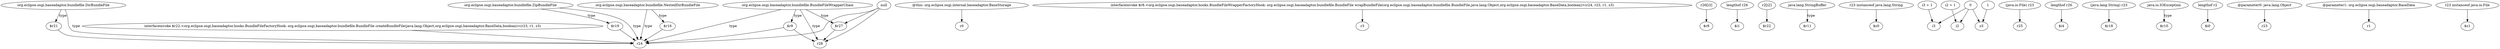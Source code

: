digraph g {
0[label="org.eclipse.osgi.baseadaptor.bundlefile.NestedDirBundleFile"]
1[label="$r16"]
0->1[label="type"]
2[label="@this: org.eclipse.osgi.internal.baseadaptor.BaseStorage"]
3[label="r0"]
2->3[label=""]
4[label="org.eclipse.osgi.baseadaptor.bundlefile.ZipBundleFile"]
5[label="r24"]
4->5[label="type"]
6[label="$r27"]
7[label="r28"]
6->7[label=""]
0->5[label="type"]
8[label="interfaceinvoke $r8.<org.eclipse.osgi.baseadaptor.hooks.BundleFileWrapperFactoryHook: org.eclipse.osgi.baseadaptor.bundlefile.BundleFile wrapBundleFile(org.eclipse.osgi.baseadaptor.bundlefile.BundleFile,java.lang.Object,org.eclipse.osgi.baseadaptor.BaseData,boolean)>(r24, r23, r1, z3)"]
9[label="r3"]
8->9[label=""]
10[label="org.eclipse.osgi.baseadaptor.bundlefile.DirBundleFile"]
11[label="$r21"]
10->11[label="type"]
12[label="$r19"]
12->5[label=""]
13[label="r26[i3]"]
14[label="$r8"]
13->14[label=""]
1->5[label=""]
15[label="interfaceinvoke $r22.<org.eclipse.osgi.baseadaptor.hooks.BundleFileFactoryHook: org.eclipse.osgi.baseadaptor.bundlefile.BundleFile createBundleFile(java.lang.Object,org.eclipse.osgi.baseadaptor.BaseData,boolean)>(r23, r1, z3)"]
15->5[label=""]
16[label="lengthof r26"]
17[label="$i1"]
16->17[label=""]
18[label="r2[i2]"]
19[label="$r22"]
18->19[label=""]
11->5[label=""]
20[label="java.lang.StringBuffer"]
21[label="$r11"]
20->21[label="type"]
4->12[label="type"]
22[label="$r9"]
22->5[label=""]
23[label="r23 instanceof java.lang.String"]
24[label="$z0"]
23->24[label=""]
25[label="i3 + 1"]
26[label="i3"]
25->26[label=""]
27[label="org.eclipse.osgi.baseadaptor.bundlefile.BundleFileWrapperChain"]
27->5[label="type"]
28[label="(java.io.File) r23"]
29[label="r25"]
28->29[label=""]
30[label="lengthof r26"]
31[label="$i4"]
30->31[label=""]
32[label="(java.lang.String) r23"]
33[label="$r18"]
32->33[label=""]
34[label="0"]
35[label="z3"]
34->35[label=""]
36[label="1"]
36->35[label=""]
37[label="i2 + 1"]
38[label="i2"]
37->38[label=""]
39[label="java.io.IOException"]
40[label="$r10"]
39->40[label="type"]
41[label="null"]
41->5[label=""]
10->5[label="type"]
41->6[label=""]
34->26[label=""]
42[label="lengthof r2"]
43[label="$i0"]
42->43[label=""]
27->7[label="type"]
27->22[label="type"]
41->7[label=""]
22->7[label=""]
34->38[label=""]
44[label="@parameter0: java.lang.Object"]
45[label="r23"]
44->45[label=""]
46[label="@parameter1: org.eclipse.osgi.baseadaptor.BaseData"]
47[label="r1"]
46->47[label=""]
48[label="r23 instanceof java.io.File"]
49[label="$z1"]
48->49[label=""]
27->6[label="type"]
}